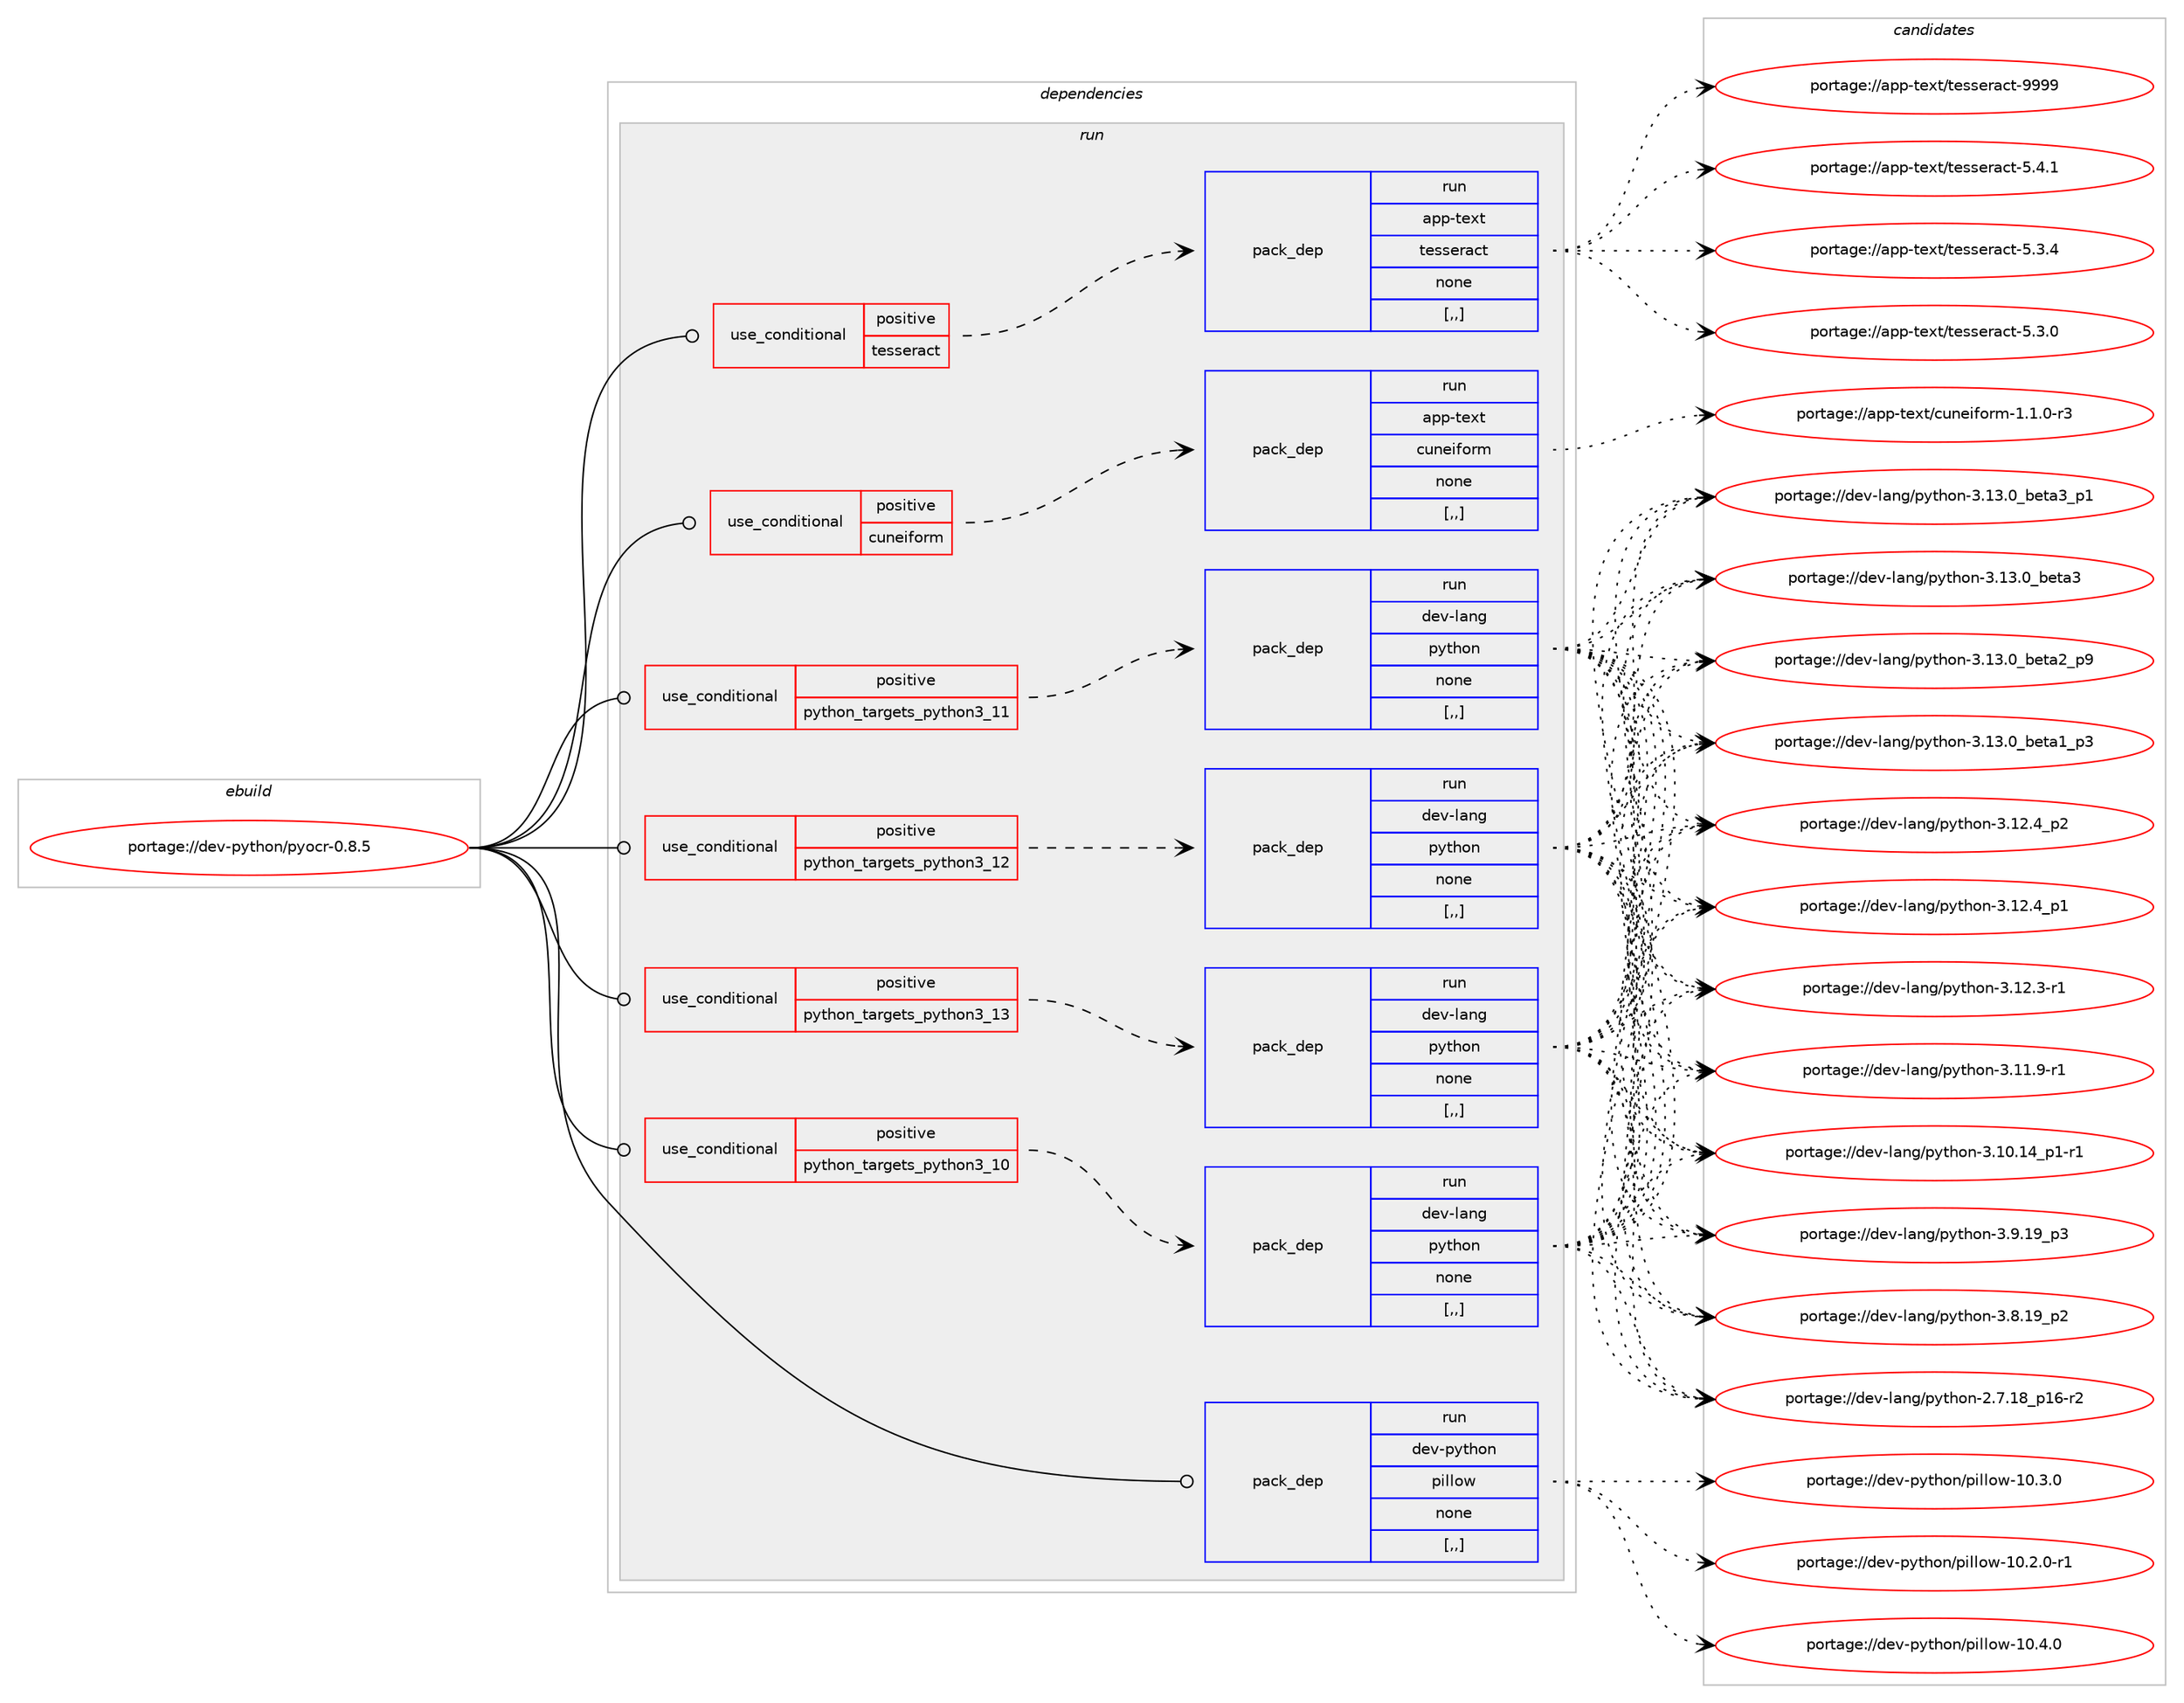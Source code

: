digraph prolog {

# *************
# Graph options
# *************

newrank=true;
concentrate=true;
compound=true;
graph [rankdir=LR,fontname=Helvetica,fontsize=10,ranksep=1.5];#, ranksep=2.5, nodesep=0.2];
edge  [arrowhead=vee];
node  [fontname=Helvetica,fontsize=10];

# **********
# The ebuild
# **********

subgraph cluster_leftcol {
color=gray;
rank=same;
label=<<i>ebuild</i>>;
id [label="portage://dev-python/pyocr-0.8.5", color=red, width=4, href="../dev-python/pyocr-0.8.5.svg"];
}

# ****************
# The dependencies
# ****************

subgraph cluster_midcol {
color=gray;
label=<<i>dependencies</i>>;
subgraph cluster_compile {
fillcolor="#eeeeee";
style=filled;
label=<<i>compile</i>>;
}
subgraph cluster_compileandrun {
fillcolor="#eeeeee";
style=filled;
label=<<i>compile and run</i>>;
}
subgraph cluster_run {
fillcolor="#eeeeee";
style=filled;
label=<<i>run</i>>;
subgraph cond36878 {
dependency156316 [label=<<TABLE BORDER="0" CELLBORDER="1" CELLSPACING="0" CELLPADDING="4"><TR><TD ROWSPAN="3" CELLPADDING="10">use_conditional</TD></TR><TR><TD>positive</TD></TR><TR><TD>cuneiform</TD></TR></TABLE>>, shape=none, color=red];
subgraph pack118195 {
dependency156317 [label=<<TABLE BORDER="0" CELLBORDER="1" CELLSPACING="0" CELLPADDING="4" WIDTH="220"><TR><TD ROWSPAN="6" CELLPADDING="30">pack_dep</TD></TR><TR><TD WIDTH="110">run</TD></TR><TR><TD>app-text</TD></TR><TR><TD>cuneiform</TD></TR><TR><TD>none</TD></TR><TR><TD>[,,]</TD></TR></TABLE>>, shape=none, color=blue];
}
dependency156316:e -> dependency156317:w [weight=20,style="dashed",arrowhead="vee"];
}
id:e -> dependency156316:w [weight=20,style="solid",arrowhead="odot"];
subgraph cond36879 {
dependency156318 [label=<<TABLE BORDER="0" CELLBORDER="1" CELLSPACING="0" CELLPADDING="4"><TR><TD ROWSPAN="3" CELLPADDING="10">use_conditional</TD></TR><TR><TD>positive</TD></TR><TR><TD>python_targets_python3_10</TD></TR></TABLE>>, shape=none, color=red];
subgraph pack118196 {
dependency156319 [label=<<TABLE BORDER="0" CELLBORDER="1" CELLSPACING="0" CELLPADDING="4" WIDTH="220"><TR><TD ROWSPAN="6" CELLPADDING="30">pack_dep</TD></TR><TR><TD WIDTH="110">run</TD></TR><TR><TD>dev-lang</TD></TR><TR><TD>python</TD></TR><TR><TD>none</TD></TR><TR><TD>[,,]</TD></TR></TABLE>>, shape=none, color=blue];
}
dependency156318:e -> dependency156319:w [weight=20,style="dashed",arrowhead="vee"];
}
id:e -> dependency156318:w [weight=20,style="solid",arrowhead="odot"];
subgraph cond36880 {
dependency156320 [label=<<TABLE BORDER="0" CELLBORDER="1" CELLSPACING="0" CELLPADDING="4"><TR><TD ROWSPAN="3" CELLPADDING="10">use_conditional</TD></TR><TR><TD>positive</TD></TR><TR><TD>python_targets_python3_11</TD></TR></TABLE>>, shape=none, color=red];
subgraph pack118197 {
dependency156321 [label=<<TABLE BORDER="0" CELLBORDER="1" CELLSPACING="0" CELLPADDING="4" WIDTH="220"><TR><TD ROWSPAN="6" CELLPADDING="30">pack_dep</TD></TR><TR><TD WIDTH="110">run</TD></TR><TR><TD>dev-lang</TD></TR><TR><TD>python</TD></TR><TR><TD>none</TD></TR><TR><TD>[,,]</TD></TR></TABLE>>, shape=none, color=blue];
}
dependency156320:e -> dependency156321:w [weight=20,style="dashed",arrowhead="vee"];
}
id:e -> dependency156320:w [weight=20,style="solid",arrowhead="odot"];
subgraph cond36881 {
dependency156322 [label=<<TABLE BORDER="0" CELLBORDER="1" CELLSPACING="0" CELLPADDING="4"><TR><TD ROWSPAN="3" CELLPADDING="10">use_conditional</TD></TR><TR><TD>positive</TD></TR><TR><TD>python_targets_python3_12</TD></TR></TABLE>>, shape=none, color=red];
subgraph pack118198 {
dependency156323 [label=<<TABLE BORDER="0" CELLBORDER="1" CELLSPACING="0" CELLPADDING="4" WIDTH="220"><TR><TD ROWSPAN="6" CELLPADDING="30">pack_dep</TD></TR><TR><TD WIDTH="110">run</TD></TR><TR><TD>dev-lang</TD></TR><TR><TD>python</TD></TR><TR><TD>none</TD></TR><TR><TD>[,,]</TD></TR></TABLE>>, shape=none, color=blue];
}
dependency156322:e -> dependency156323:w [weight=20,style="dashed",arrowhead="vee"];
}
id:e -> dependency156322:w [weight=20,style="solid",arrowhead="odot"];
subgraph cond36882 {
dependency156324 [label=<<TABLE BORDER="0" CELLBORDER="1" CELLSPACING="0" CELLPADDING="4"><TR><TD ROWSPAN="3" CELLPADDING="10">use_conditional</TD></TR><TR><TD>positive</TD></TR><TR><TD>python_targets_python3_13</TD></TR></TABLE>>, shape=none, color=red];
subgraph pack118199 {
dependency156325 [label=<<TABLE BORDER="0" CELLBORDER="1" CELLSPACING="0" CELLPADDING="4" WIDTH="220"><TR><TD ROWSPAN="6" CELLPADDING="30">pack_dep</TD></TR><TR><TD WIDTH="110">run</TD></TR><TR><TD>dev-lang</TD></TR><TR><TD>python</TD></TR><TR><TD>none</TD></TR><TR><TD>[,,]</TD></TR></TABLE>>, shape=none, color=blue];
}
dependency156324:e -> dependency156325:w [weight=20,style="dashed",arrowhead="vee"];
}
id:e -> dependency156324:w [weight=20,style="solid",arrowhead="odot"];
subgraph cond36883 {
dependency156326 [label=<<TABLE BORDER="0" CELLBORDER="1" CELLSPACING="0" CELLPADDING="4"><TR><TD ROWSPAN="3" CELLPADDING="10">use_conditional</TD></TR><TR><TD>positive</TD></TR><TR><TD>tesseract</TD></TR></TABLE>>, shape=none, color=red];
subgraph pack118200 {
dependency156327 [label=<<TABLE BORDER="0" CELLBORDER="1" CELLSPACING="0" CELLPADDING="4" WIDTH="220"><TR><TD ROWSPAN="6" CELLPADDING="30">pack_dep</TD></TR><TR><TD WIDTH="110">run</TD></TR><TR><TD>app-text</TD></TR><TR><TD>tesseract</TD></TR><TR><TD>none</TD></TR><TR><TD>[,,]</TD></TR></TABLE>>, shape=none, color=blue];
}
dependency156326:e -> dependency156327:w [weight=20,style="dashed",arrowhead="vee"];
}
id:e -> dependency156326:w [weight=20,style="solid",arrowhead="odot"];
subgraph pack118201 {
dependency156328 [label=<<TABLE BORDER="0" CELLBORDER="1" CELLSPACING="0" CELLPADDING="4" WIDTH="220"><TR><TD ROWSPAN="6" CELLPADDING="30">pack_dep</TD></TR><TR><TD WIDTH="110">run</TD></TR><TR><TD>dev-python</TD></TR><TR><TD>pillow</TD></TR><TR><TD>none</TD></TR><TR><TD>[,,]</TD></TR></TABLE>>, shape=none, color=blue];
}
id:e -> dependency156328:w [weight=20,style="solid",arrowhead="odot"];
}
}

# **************
# The candidates
# **************

subgraph cluster_choices {
rank=same;
color=gray;
label=<<i>candidates</i>>;

subgraph choice118195 {
color=black;
nodesep=1;
choice971121124511610112011647991171101011051021111141094549464946484511451 [label="portage://app-text/cuneiform-1.1.0-r3", color=red, width=4,href="../app-text/cuneiform-1.1.0-r3.svg"];
dependency156317:e -> choice971121124511610112011647991171101011051021111141094549464946484511451:w [style=dotted,weight="100"];
}
subgraph choice118196 {
color=black;
nodesep=1;
choice10010111845108971101034711212111610411111045514649514648959810111697519511249 [label="portage://dev-lang/python-3.13.0_beta3_p1", color=red, width=4,href="../dev-lang/python-3.13.0_beta3_p1.svg"];
choice1001011184510897110103471121211161041111104551464951464895981011169751 [label="portage://dev-lang/python-3.13.0_beta3", color=red, width=4,href="../dev-lang/python-3.13.0_beta3.svg"];
choice10010111845108971101034711212111610411111045514649514648959810111697509511257 [label="portage://dev-lang/python-3.13.0_beta2_p9", color=red, width=4,href="../dev-lang/python-3.13.0_beta2_p9.svg"];
choice10010111845108971101034711212111610411111045514649514648959810111697499511251 [label="portage://dev-lang/python-3.13.0_beta1_p3", color=red, width=4,href="../dev-lang/python-3.13.0_beta1_p3.svg"];
choice100101118451089711010347112121116104111110455146495046529511250 [label="portage://dev-lang/python-3.12.4_p2", color=red, width=4,href="../dev-lang/python-3.12.4_p2.svg"];
choice100101118451089711010347112121116104111110455146495046529511249 [label="portage://dev-lang/python-3.12.4_p1", color=red, width=4,href="../dev-lang/python-3.12.4_p1.svg"];
choice100101118451089711010347112121116104111110455146495046514511449 [label="portage://dev-lang/python-3.12.3-r1", color=red, width=4,href="../dev-lang/python-3.12.3-r1.svg"];
choice100101118451089711010347112121116104111110455146494946574511449 [label="portage://dev-lang/python-3.11.9-r1", color=red, width=4,href="../dev-lang/python-3.11.9-r1.svg"];
choice100101118451089711010347112121116104111110455146494846495295112494511449 [label="portage://dev-lang/python-3.10.14_p1-r1", color=red, width=4,href="../dev-lang/python-3.10.14_p1-r1.svg"];
choice100101118451089711010347112121116104111110455146574649579511251 [label="portage://dev-lang/python-3.9.19_p3", color=red, width=4,href="../dev-lang/python-3.9.19_p3.svg"];
choice100101118451089711010347112121116104111110455146564649579511250 [label="portage://dev-lang/python-3.8.19_p2", color=red, width=4,href="../dev-lang/python-3.8.19_p2.svg"];
choice100101118451089711010347112121116104111110455046554649569511249544511450 [label="portage://dev-lang/python-2.7.18_p16-r2", color=red, width=4,href="../dev-lang/python-2.7.18_p16-r2.svg"];
dependency156319:e -> choice10010111845108971101034711212111610411111045514649514648959810111697519511249:w [style=dotted,weight="100"];
dependency156319:e -> choice1001011184510897110103471121211161041111104551464951464895981011169751:w [style=dotted,weight="100"];
dependency156319:e -> choice10010111845108971101034711212111610411111045514649514648959810111697509511257:w [style=dotted,weight="100"];
dependency156319:e -> choice10010111845108971101034711212111610411111045514649514648959810111697499511251:w [style=dotted,weight="100"];
dependency156319:e -> choice100101118451089711010347112121116104111110455146495046529511250:w [style=dotted,weight="100"];
dependency156319:e -> choice100101118451089711010347112121116104111110455146495046529511249:w [style=dotted,weight="100"];
dependency156319:e -> choice100101118451089711010347112121116104111110455146495046514511449:w [style=dotted,weight="100"];
dependency156319:e -> choice100101118451089711010347112121116104111110455146494946574511449:w [style=dotted,weight="100"];
dependency156319:e -> choice100101118451089711010347112121116104111110455146494846495295112494511449:w [style=dotted,weight="100"];
dependency156319:e -> choice100101118451089711010347112121116104111110455146574649579511251:w [style=dotted,weight="100"];
dependency156319:e -> choice100101118451089711010347112121116104111110455146564649579511250:w [style=dotted,weight="100"];
dependency156319:e -> choice100101118451089711010347112121116104111110455046554649569511249544511450:w [style=dotted,weight="100"];
}
subgraph choice118197 {
color=black;
nodesep=1;
choice10010111845108971101034711212111610411111045514649514648959810111697519511249 [label="portage://dev-lang/python-3.13.0_beta3_p1", color=red, width=4,href="../dev-lang/python-3.13.0_beta3_p1.svg"];
choice1001011184510897110103471121211161041111104551464951464895981011169751 [label="portage://dev-lang/python-3.13.0_beta3", color=red, width=4,href="../dev-lang/python-3.13.0_beta3.svg"];
choice10010111845108971101034711212111610411111045514649514648959810111697509511257 [label="portage://dev-lang/python-3.13.0_beta2_p9", color=red, width=4,href="../dev-lang/python-3.13.0_beta2_p9.svg"];
choice10010111845108971101034711212111610411111045514649514648959810111697499511251 [label="portage://dev-lang/python-3.13.0_beta1_p3", color=red, width=4,href="../dev-lang/python-3.13.0_beta1_p3.svg"];
choice100101118451089711010347112121116104111110455146495046529511250 [label="portage://dev-lang/python-3.12.4_p2", color=red, width=4,href="../dev-lang/python-3.12.4_p2.svg"];
choice100101118451089711010347112121116104111110455146495046529511249 [label="portage://dev-lang/python-3.12.4_p1", color=red, width=4,href="../dev-lang/python-3.12.4_p1.svg"];
choice100101118451089711010347112121116104111110455146495046514511449 [label="portage://dev-lang/python-3.12.3-r1", color=red, width=4,href="../dev-lang/python-3.12.3-r1.svg"];
choice100101118451089711010347112121116104111110455146494946574511449 [label="portage://dev-lang/python-3.11.9-r1", color=red, width=4,href="../dev-lang/python-3.11.9-r1.svg"];
choice100101118451089711010347112121116104111110455146494846495295112494511449 [label="portage://dev-lang/python-3.10.14_p1-r1", color=red, width=4,href="../dev-lang/python-3.10.14_p1-r1.svg"];
choice100101118451089711010347112121116104111110455146574649579511251 [label="portage://dev-lang/python-3.9.19_p3", color=red, width=4,href="../dev-lang/python-3.9.19_p3.svg"];
choice100101118451089711010347112121116104111110455146564649579511250 [label="portage://dev-lang/python-3.8.19_p2", color=red, width=4,href="../dev-lang/python-3.8.19_p2.svg"];
choice100101118451089711010347112121116104111110455046554649569511249544511450 [label="portage://dev-lang/python-2.7.18_p16-r2", color=red, width=4,href="../dev-lang/python-2.7.18_p16-r2.svg"];
dependency156321:e -> choice10010111845108971101034711212111610411111045514649514648959810111697519511249:w [style=dotted,weight="100"];
dependency156321:e -> choice1001011184510897110103471121211161041111104551464951464895981011169751:w [style=dotted,weight="100"];
dependency156321:e -> choice10010111845108971101034711212111610411111045514649514648959810111697509511257:w [style=dotted,weight="100"];
dependency156321:e -> choice10010111845108971101034711212111610411111045514649514648959810111697499511251:w [style=dotted,weight="100"];
dependency156321:e -> choice100101118451089711010347112121116104111110455146495046529511250:w [style=dotted,weight="100"];
dependency156321:e -> choice100101118451089711010347112121116104111110455146495046529511249:w [style=dotted,weight="100"];
dependency156321:e -> choice100101118451089711010347112121116104111110455146495046514511449:w [style=dotted,weight="100"];
dependency156321:e -> choice100101118451089711010347112121116104111110455146494946574511449:w [style=dotted,weight="100"];
dependency156321:e -> choice100101118451089711010347112121116104111110455146494846495295112494511449:w [style=dotted,weight="100"];
dependency156321:e -> choice100101118451089711010347112121116104111110455146574649579511251:w [style=dotted,weight="100"];
dependency156321:e -> choice100101118451089711010347112121116104111110455146564649579511250:w [style=dotted,weight="100"];
dependency156321:e -> choice100101118451089711010347112121116104111110455046554649569511249544511450:w [style=dotted,weight="100"];
}
subgraph choice118198 {
color=black;
nodesep=1;
choice10010111845108971101034711212111610411111045514649514648959810111697519511249 [label="portage://dev-lang/python-3.13.0_beta3_p1", color=red, width=4,href="../dev-lang/python-3.13.0_beta3_p1.svg"];
choice1001011184510897110103471121211161041111104551464951464895981011169751 [label="portage://dev-lang/python-3.13.0_beta3", color=red, width=4,href="../dev-lang/python-3.13.0_beta3.svg"];
choice10010111845108971101034711212111610411111045514649514648959810111697509511257 [label="portage://dev-lang/python-3.13.0_beta2_p9", color=red, width=4,href="../dev-lang/python-3.13.0_beta2_p9.svg"];
choice10010111845108971101034711212111610411111045514649514648959810111697499511251 [label="portage://dev-lang/python-3.13.0_beta1_p3", color=red, width=4,href="../dev-lang/python-3.13.0_beta1_p3.svg"];
choice100101118451089711010347112121116104111110455146495046529511250 [label="portage://dev-lang/python-3.12.4_p2", color=red, width=4,href="../dev-lang/python-3.12.4_p2.svg"];
choice100101118451089711010347112121116104111110455146495046529511249 [label="portage://dev-lang/python-3.12.4_p1", color=red, width=4,href="../dev-lang/python-3.12.4_p1.svg"];
choice100101118451089711010347112121116104111110455146495046514511449 [label="portage://dev-lang/python-3.12.3-r1", color=red, width=4,href="../dev-lang/python-3.12.3-r1.svg"];
choice100101118451089711010347112121116104111110455146494946574511449 [label="portage://dev-lang/python-3.11.9-r1", color=red, width=4,href="../dev-lang/python-3.11.9-r1.svg"];
choice100101118451089711010347112121116104111110455146494846495295112494511449 [label="portage://dev-lang/python-3.10.14_p1-r1", color=red, width=4,href="../dev-lang/python-3.10.14_p1-r1.svg"];
choice100101118451089711010347112121116104111110455146574649579511251 [label="portage://dev-lang/python-3.9.19_p3", color=red, width=4,href="../dev-lang/python-3.9.19_p3.svg"];
choice100101118451089711010347112121116104111110455146564649579511250 [label="portage://dev-lang/python-3.8.19_p2", color=red, width=4,href="../dev-lang/python-3.8.19_p2.svg"];
choice100101118451089711010347112121116104111110455046554649569511249544511450 [label="portage://dev-lang/python-2.7.18_p16-r2", color=red, width=4,href="../dev-lang/python-2.7.18_p16-r2.svg"];
dependency156323:e -> choice10010111845108971101034711212111610411111045514649514648959810111697519511249:w [style=dotted,weight="100"];
dependency156323:e -> choice1001011184510897110103471121211161041111104551464951464895981011169751:w [style=dotted,weight="100"];
dependency156323:e -> choice10010111845108971101034711212111610411111045514649514648959810111697509511257:w [style=dotted,weight="100"];
dependency156323:e -> choice10010111845108971101034711212111610411111045514649514648959810111697499511251:w [style=dotted,weight="100"];
dependency156323:e -> choice100101118451089711010347112121116104111110455146495046529511250:w [style=dotted,weight="100"];
dependency156323:e -> choice100101118451089711010347112121116104111110455146495046529511249:w [style=dotted,weight="100"];
dependency156323:e -> choice100101118451089711010347112121116104111110455146495046514511449:w [style=dotted,weight="100"];
dependency156323:e -> choice100101118451089711010347112121116104111110455146494946574511449:w [style=dotted,weight="100"];
dependency156323:e -> choice100101118451089711010347112121116104111110455146494846495295112494511449:w [style=dotted,weight="100"];
dependency156323:e -> choice100101118451089711010347112121116104111110455146574649579511251:w [style=dotted,weight="100"];
dependency156323:e -> choice100101118451089711010347112121116104111110455146564649579511250:w [style=dotted,weight="100"];
dependency156323:e -> choice100101118451089711010347112121116104111110455046554649569511249544511450:w [style=dotted,weight="100"];
}
subgraph choice118199 {
color=black;
nodesep=1;
choice10010111845108971101034711212111610411111045514649514648959810111697519511249 [label="portage://dev-lang/python-3.13.0_beta3_p1", color=red, width=4,href="../dev-lang/python-3.13.0_beta3_p1.svg"];
choice1001011184510897110103471121211161041111104551464951464895981011169751 [label="portage://dev-lang/python-3.13.0_beta3", color=red, width=4,href="../dev-lang/python-3.13.0_beta3.svg"];
choice10010111845108971101034711212111610411111045514649514648959810111697509511257 [label="portage://dev-lang/python-3.13.0_beta2_p9", color=red, width=4,href="../dev-lang/python-3.13.0_beta2_p9.svg"];
choice10010111845108971101034711212111610411111045514649514648959810111697499511251 [label="portage://dev-lang/python-3.13.0_beta1_p3", color=red, width=4,href="../dev-lang/python-3.13.0_beta1_p3.svg"];
choice100101118451089711010347112121116104111110455146495046529511250 [label="portage://dev-lang/python-3.12.4_p2", color=red, width=4,href="../dev-lang/python-3.12.4_p2.svg"];
choice100101118451089711010347112121116104111110455146495046529511249 [label="portage://dev-lang/python-3.12.4_p1", color=red, width=4,href="../dev-lang/python-3.12.4_p1.svg"];
choice100101118451089711010347112121116104111110455146495046514511449 [label="portage://dev-lang/python-3.12.3-r1", color=red, width=4,href="../dev-lang/python-3.12.3-r1.svg"];
choice100101118451089711010347112121116104111110455146494946574511449 [label="portage://dev-lang/python-3.11.9-r1", color=red, width=4,href="../dev-lang/python-3.11.9-r1.svg"];
choice100101118451089711010347112121116104111110455146494846495295112494511449 [label="portage://dev-lang/python-3.10.14_p1-r1", color=red, width=4,href="../dev-lang/python-3.10.14_p1-r1.svg"];
choice100101118451089711010347112121116104111110455146574649579511251 [label="portage://dev-lang/python-3.9.19_p3", color=red, width=4,href="../dev-lang/python-3.9.19_p3.svg"];
choice100101118451089711010347112121116104111110455146564649579511250 [label="portage://dev-lang/python-3.8.19_p2", color=red, width=4,href="../dev-lang/python-3.8.19_p2.svg"];
choice100101118451089711010347112121116104111110455046554649569511249544511450 [label="portage://dev-lang/python-2.7.18_p16-r2", color=red, width=4,href="../dev-lang/python-2.7.18_p16-r2.svg"];
dependency156325:e -> choice10010111845108971101034711212111610411111045514649514648959810111697519511249:w [style=dotted,weight="100"];
dependency156325:e -> choice1001011184510897110103471121211161041111104551464951464895981011169751:w [style=dotted,weight="100"];
dependency156325:e -> choice10010111845108971101034711212111610411111045514649514648959810111697509511257:w [style=dotted,weight="100"];
dependency156325:e -> choice10010111845108971101034711212111610411111045514649514648959810111697499511251:w [style=dotted,weight="100"];
dependency156325:e -> choice100101118451089711010347112121116104111110455146495046529511250:w [style=dotted,weight="100"];
dependency156325:e -> choice100101118451089711010347112121116104111110455146495046529511249:w [style=dotted,weight="100"];
dependency156325:e -> choice100101118451089711010347112121116104111110455146495046514511449:w [style=dotted,weight="100"];
dependency156325:e -> choice100101118451089711010347112121116104111110455146494946574511449:w [style=dotted,weight="100"];
dependency156325:e -> choice100101118451089711010347112121116104111110455146494846495295112494511449:w [style=dotted,weight="100"];
dependency156325:e -> choice100101118451089711010347112121116104111110455146574649579511251:w [style=dotted,weight="100"];
dependency156325:e -> choice100101118451089711010347112121116104111110455146564649579511250:w [style=dotted,weight="100"];
dependency156325:e -> choice100101118451089711010347112121116104111110455046554649569511249544511450:w [style=dotted,weight="100"];
}
subgraph choice118200 {
color=black;
nodesep=1;
choice97112112451161011201164711610111511510111497991164557575757 [label="portage://app-text/tesseract-9999", color=red, width=4,href="../app-text/tesseract-9999.svg"];
choice9711211245116101120116471161011151151011149799116455346524649 [label="portage://app-text/tesseract-5.4.1", color=red, width=4,href="../app-text/tesseract-5.4.1.svg"];
choice9711211245116101120116471161011151151011149799116455346514652 [label="portage://app-text/tesseract-5.3.4", color=red, width=4,href="../app-text/tesseract-5.3.4.svg"];
choice9711211245116101120116471161011151151011149799116455346514648 [label="portage://app-text/tesseract-5.3.0", color=red, width=4,href="../app-text/tesseract-5.3.0.svg"];
dependency156327:e -> choice97112112451161011201164711610111511510111497991164557575757:w [style=dotted,weight="100"];
dependency156327:e -> choice9711211245116101120116471161011151151011149799116455346524649:w [style=dotted,weight="100"];
dependency156327:e -> choice9711211245116101120116471161011151151011149799116455346514652:w [style=dotted,weight="100"];
dependency156327:e -> choice9711211245116101120116471161011151151011149799116455346514648:w [style=dotted,weight="100"];
}
subgraph choice118201 {
color=black;
nodesep=1;
choice100101118451121211161041111104711210510810811111945494846524648 [label="portage://dev-python/pillow-10.4.0", color=red, width=4,href="../dev-python/pillow-10.4.0.svg"];
choice100101118451121211161041111104711210510810811111945494846514648 [label="portage://dev-python/pillow-10.3.0", color=red, width=4,href="../dev-python/pillow-10.3.0.svg"];
choice1001011184511212111610411111047112105108108111119454948465046484511449 [label="portage://dev-python/pillow-10.2.0-r1", color=red, width=4,href="../dev-python/pillow-10.2.0-r1.svg"];
dependency156328:e -> choice100101118451121211161041111104711210510810811111945494846524648:w [style=dotted,weight="100"];
dependency156328:e -> choice100101118451121211161041111104711210510810811111945494846514648:w [style=dotted,weight="100"];
dependency156328:e -> choice1001011184511212111610411111047112105108108111119454948465046484511449:w [style=dotted,weight="100"];
}
}

}
